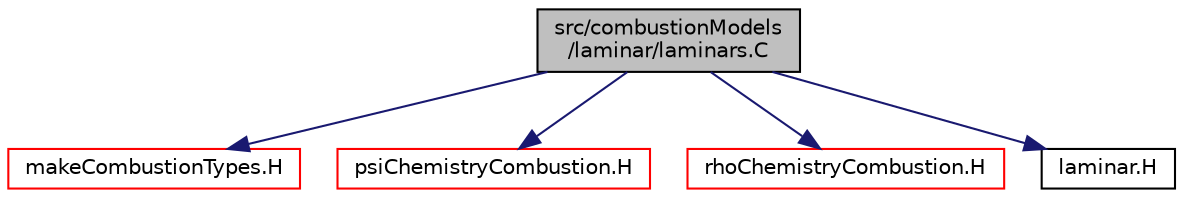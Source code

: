 digraph "src/combustionModels/laminar/laminars.C"
{
  bgcolor="transparent";
  edge [fontname="Helvetica",fontsize="10",labelfontname="Helvetica",labelfontsize="10"];
  node [fontname="Helvetica",fontsize="10",shape=record];
  Node0 [label="src/combustionModels\l/laminar/laminars.C",height=0.2,width=0.4,color="black", fillcolor="grey75", style="filled", fontcolor="black"];
  Node0 -> Node1 [color="midnightblue",fontsize="10",style="solid",fontname="Helvetica"];
  Node1 [label="makeCombustionTypes.H",height=0.2,width=0.4,color="red",URL="$a00011.html"];
  Node0 -> Node3 [color="midnightblue",fontsize="10",style="solid",fontname="Helvetica"];
  Node3 [label="psiChemistryCombustion.H",height=0.2,width=0.4,color="red",URL="$a00092.html"];
  Node0 -> Node360 [color="midnightblue",fontsize="10",style="solid",fontname="Helvetica"];
  Node360 [label="rhoChemistryCombustion.H",height=0.2,width=0.4,color="red",URL="$a00113.html"];
  Node0 -> Node366 [color="midnightblue",fontsize="10",style="solid",fontname="Helvetica"];
  Node366 [label="laminar.H",height=0.2,width=0.4,color="black",URL="$a41498.html"];
}
